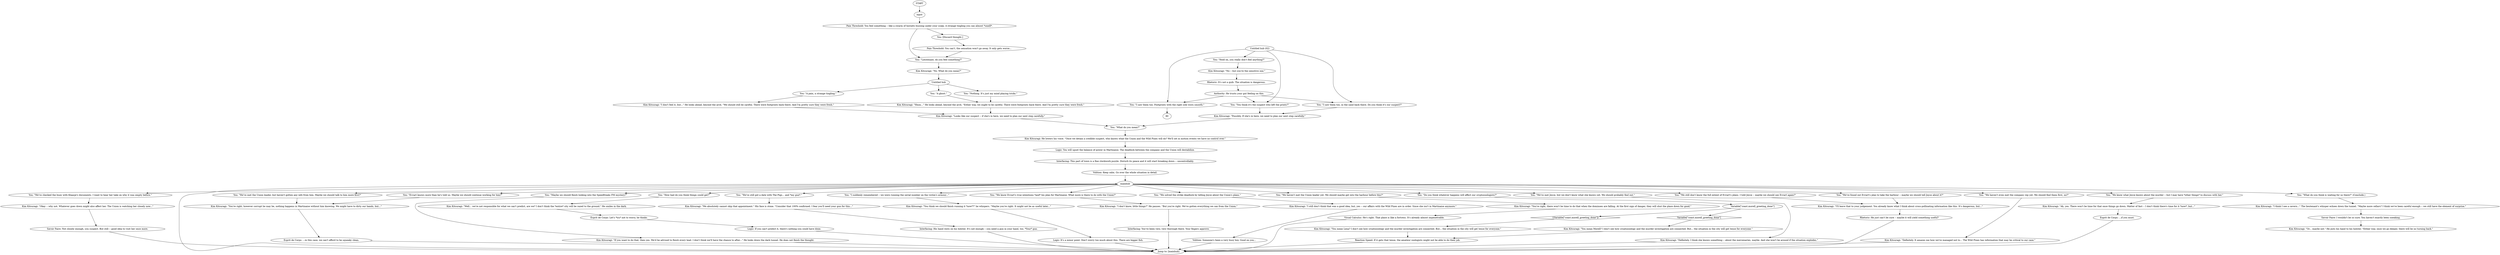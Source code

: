 # LAIR ORB / beware shivers
# A dialogue with Pain Threshold foreshadowing end game.
# ==================================================
digraph G {
	  0 [label="START"];
	  1 [label="input"];
	  2 [label="You: \"Do you think whatever happens will affect our cryptozoologists?\""];
	  3 [label="Kim Kitsuragi: \"Well... we're not responsible for what we can't predict, are we? I don't think the *entire* city will be razed to the ground.\" He smiles in the dark."];
	  4 [label="Esprit de Corps: Let's *try* not to worry, he thinks."];
	  5 [label="Authority: He trusts your gut feeling on this."];
	  6 [label="Kim Kitsuragi: He lowers his voice. \"Once we detain a credible suspect, who knows what the Union and the Wild Pines will do? We'll set in motion events we have no control over.\""];
	  7 [label="Savoir Faire: Not closely enough, you suspect. But still -- good idea to visit her once more."];
	  8 [label="Kim Kitsuragi: \"Hmm...\" He looks ahead, beyond the arch. \"Either way, we ought to be careful. There were footprints back there. And I'm pretty sure they were fresh.\""];
	  9 [label="You: \"I saw them too. Footprints with the right sole worn smooth.\""];
	  10 [label="You: \"We know Evrart's true intentions *and* his plan for Martinaise. What more is there to do with the Union?\""];
	  11 [label="Kim Kitsuragi: \"I don't know, little things?\" He pauses. \"But you're right. We've gotten everything we can from the Union.\""];
	  12 [label="Kim Kitsuragi: \"You mean Lena? I don't see how cryptozoology and the murder investigation are connected. But... the situation in the city will get tense for everyone.\""];
	  13 [label="Untitled hub"];
	  14 [label="You: \"Nothing. It's just my mind playing tricks.\""];
	  15 [label="You: \"You think it's the suspect who left the prints?\""];
	  16 [label="You: \"We still don't know the full extent of Evrart's plans. I told Joyce -- maybe we should see Evrart again?\""];
	  17 [label="Jump to: [mainhub]"];
	  18 [label="You: [Discard thought.]"];
	  19 [label="You: \"Hold on, you really don't feel anything?\""];
	  20 [label="You: \"We've met Joyce, but we don't know what she knows yet. We should probably find out.\""];
	  21 [label="Kim Kitsuragi: \"No. What do you mean?\""];
	  22 [label="Kim Kitsuragi: \"Possibly. If she's in here, we need to plan our next step carefully.\""];
	  23 [label="You: \"What do you mean?\""];
	  24 [label="Rhetoric: It's not a quib. The situation is dangerous."];
	  25 [label="You: \"We haven't met the Union leader yet. We should maybe get into the harbour before this?\""];
	  26 [label="Esprit de Corps: ...in this case, we can't afford to be squeaky clean."];
	  27 [label="Kim Kitsuragi: \"If you want to do that, then yes. We'd be advised to finish every lead. I don't think we'll have the chance to after...\" He looks down the dark tunnel. He does not finish the thought."];
	  28 [label="You: \"We've met the Union leader, but haven't gotten any info from him. Maybe we should talk to him more first?\""];
	  29 [label="Kim Kitsuragi: \"You're right, there won't be time to do that when the dominoes are falling. At the first sign of danger, they will shut the place down for good.\""];
	  30 [label="Logic: If you can't predict it, there's nothing you could have done."];
	  31 [label="You: \"A pain, a strange tingling.\""];
	  32 [label="You: \"A ghost.\""];
	  33 [label="Interfacing: His hand rests on his holster. It's not enough -- you need a gun in your hand, too. *Your* gun."];
	  34 [label="You: \"We know what Joyce knows about the murder -- but I may have *other things* to discuss with her.\""];
	  35 [label="Savoir Faire: I wouldn't be so sure. You haven't exactly been sneaking."];
	  36 [label="Pain Threshold: You can't, the sensation won't go away. It only gets worse..."];
	  37 [label="You: \"I suddenly remembered -- we were running the serial number on the victim's armour...\""];
	  38 [label="You: \"How bad do you think things could get?\""];
	  39 [label="Logic: It's a minor point. Don't worry too much about this. There are bigger fish."];
	  40 [label="Pain Threshold: You feel something -- like a swarm of hornets buzzing under your scalp. A strange tingling you can almost *smell*."];
	  41 [label="You: \"Lieutenant, do you feel something?\""];
	  42 [label="mainhub"];
	  43 [label="You: \"We haven't even met the company rep yet. We should find them first, no?\""];
	  44 [label="Kim Kitsuragi: \"Ah, yes. There won't be time for that once things go down. Matter of fact -- I don't think there's time for it *now*, but...\""];
	  45 [label="Kim Kitsuragi: \"Or... maybe not.\" He puts his hand to his holster. \"Either way, once we go deeper, there will be no turning back.\""];
	  46 [label="You: \"We've found out Evrart's plan to take the harbour -- maybe we should tell Joyce about it?\""];
	  47 [label="Volition: Keep calm. Go over the whole situation in detail."];
	  48 [label="Interfacing: You've been very, very thorough there. Your fingers approve."];
	  49 [label="Kim Kitsuragi: \"We absolutely cannot skip that appointment.\" His face is stone. \"Consider that 100% confirmed. I fear you'll need your gun for this...\""];
	  50 [label="You: \"We solved the strike deadlock by telling Joyce about the Union's plans.\""];
	  51 [label="Volition: Someone's been a very busy boy. Good on you..."];
	  52 [label="You: \"We've still got a date with The Pigs... and *my gun*.\""];
	  53 [label="Variable[\"coast.morell_greeting_done\"]"];
	  54 [label="Variable[\"coast.morell_greeting_done\"]", shape=diamond];
	  55 [label="!(Variable[\"coast.morell_greeting_done\"])", shape=diamond];
	  56 [label="Visual Calculus: He's right. That place is like a fortress. It's already almost impenetrable."];
	  57 [label="Reaction Speed: If it gets that tense, the amateur zoologists might not be able to do their job."];
	  58 [label="You: \"Maybe we should finish looking into the Speedfreaks FM mystery?\""];
	  59 [label="You: \"Evrart knows more than he's told us. Maybe we should continue working for him?\""];
	  60 [label="Kim Kitsuragi: \"Definitely. I think she knows something -- about the mercenaries, maybe. And she won't be around if the situation explodes.\""];
	  61 [label="Kim Kitsuragi: \"No -- but you're the sensitive one.\""];
	  62 [label="Interfacing: This part of town is a fine clockwork puzzle. Disturb its peace and it will start breaking down -- uncontrollably."];
	  63 [label="Kim Kitsuragi: \"You're right, however corrupt he may be, nothing happens in Martinaise without him knowing. We might have to dirty our hands, but...\""];
	  64 [label="Rhetoric: He just can't be sure -- maybe it will yield something useful?"];
	  65 [label="Kim Kitsuragi: \"I still don't think that was a good idea, but, yes -- our affairs with the Wild Pines are in order. Since she isn't in Martinaise anymore.\""];
	  66 [label="Kim Kitsuragi: \"You think we should finish running it *now*?\" he whispers. \"Maybe you're right. It might not be as useful later...\""];
	  67 [label="You: \"What do you think is waiting for us there?\" (Conclude.)"];
	  68 [label="Kim Kitsuragi: \"I don't feel it, but...\" He looks ahead, beyond the arch. \"We should still be careful. There were footprints back there. And I'm pretty sure they were fresh.\""];
	  69 [label="Kim Kitsuragi: \"I'll leave that to your judgement. You already know what I think about cross-pollinating information like this. It's dangerous, but...\""];
	  70 [label="Kim Kitsuragi: \"Definitely. It amazes me how we've managed not to... The Wild Pines has information that may be critical to our case.\""];
	  71 [label="Esprit de Corps: ...if you must."];
	  72 [label="You: \"I saw them too, in the sand back there. Do you think it's our suspect?\""];
	  73 [label="Kim Kitsuragi: \"You mean Morell? I don't see how cryptozoology and the murder investigation are connected. But... the situation in the city will get tense for everyone.\""];
	  74 [label="Logic: You will upset the balance of power in Martinaise. The deadlock between the company and the Union will destabilize."];
	  75 [label="You: \"We've checked the buoy with Klaasje's documents. I want to hear her take on why it was empty before.\""];
	  76 [label="Kim Kitsuragi: \"Okay -- why not. Whatever goes down might also affect her. The Union is watching her closely now...\""];
	  77 [label="Kim Kitsuragi: \"I think I see a cavern...\" The lieutenant's whisper echoes down the tunnel. \"Maybe more cellars? I think we've been careful enough -- we still have the element of surprise.\""];
	  78 [label="Untitled hub (02)"];
	  79 [label="Kim Kitsuragi: \"Looks like our suspect -- if she's in here, we need to plan our next step carefully.\""];
	  0 -> 1
	  1 -> 40
	  2 -> 53
	  3 -> 4
	  4 -> 30
	  5 -> 72
	  5 -> 9
	  5 -> 15
	  6 -> 74
	  7 -> 17
	  8 -> 79
	  9 -> 80
	  10 -> 11
	  11 -> 48
	  12 -> 57
	  13 -> 32
	  13 -> 14
	  13 -> 31
	  14 -> 8
	  15 -> 22
	  16 -> 69
	  17 -> 42
	  18 -> 36
	  19 -> 61
	  20 -> 60
	  21 -> 13
	  22 -> 23
	  23 -> 6
	  24 -> 5
	  25 -> 29
	  26 -> 17
	  27 -> 17
	  28 -> 63
	  29 -> 56
	  30 -> 17
	  31 -> 68
	  32 -> 8
	  33 -> 17
	  34 -> 44
	  35 -> 45
	  36 -> 41
	  37 -> 66
	  38 -> 3
	  39 -> 17
	  40 -> 41
	  40 -> 18
	  41 -> 21
	  42 -> 34
	  42 -> 2
	  42 -> 67
	  42 -> 37
	  42 -> 38
	  42 -> 10
	  42 -> 43
	  42 -> 75
	  42 -> 46
	  42 -> 16
	  42 -> 50
	  42 -> 20
	  42 -> 52
	  42 -> 25
	  42 -> 58
	  42 -> 59
	  42 -> 28
	  43 -> 70
	  44 -> 71
	  46 -> 69
	  47 -> 42
	  48 -> 17
	  49 -> 33
	  50 -> 65
	  51 -> 17
	  52 -> 49
	  53 -> 54
	  53 -> 55
	  54 -> 73
	  55 -> 12
	  56 -> 17
	  57 -> 17
	  58 -> 27
	  59 -> 63
	  60 -> 17
	  61 -> 24
	  62 -> 47
	  63 -> 26
	  64 -> 17
	  65 -> 51
	  66 -> 39
	  67 -> 77
	  68 -> 79
	  69 -> 64
	  70 -> 17
	  71 -> 17
	  72 -> 22
	  73 -> 57
	  74 -> 62
	  75 -> 76
	  76 -> 7
	  77 -> 35
	  78 -> 72
	  78 -> 9
	  78 -> 19
	  78 -> 15
	  79 -> 23
}


